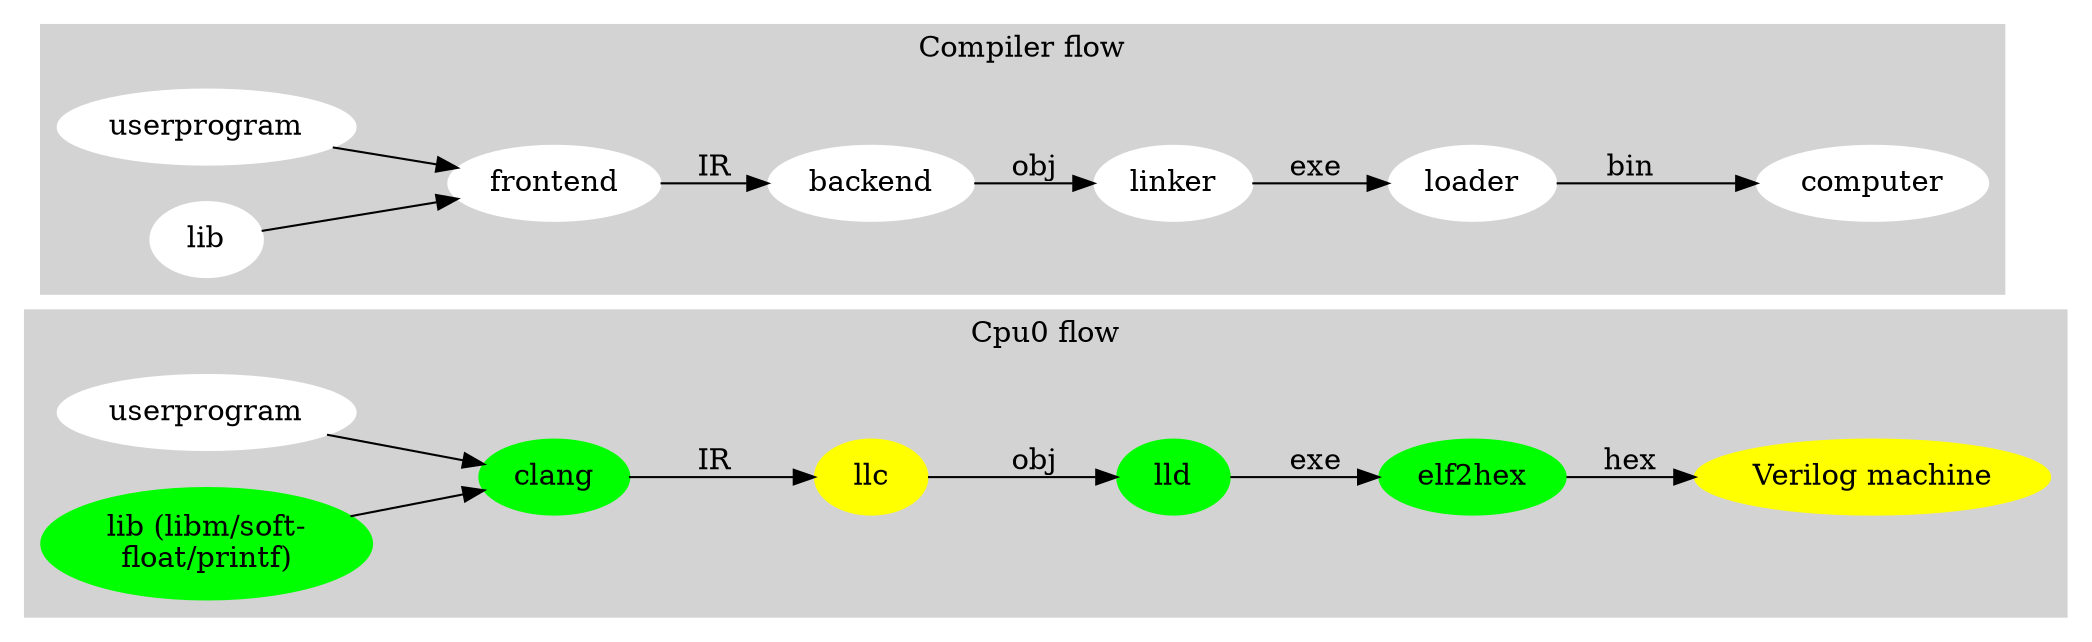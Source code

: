digraph G {

  rankdir=LR;
  subgraph cluster_1 {
    style=filled;
    color=lightgrey;
    label = "Cpu0 flow";
    node [style=filled,color=white]; usercode [label = "userprogram"];
    node [style=filled,color=green]; sflib [label = "lib (libm/soft-\nfloat/printf)"];
    node [style=filled,color=green]; clang;
    node [style=filled,color=yellow]; llc, "Verilog machine";
    node [style=filled,color=green]; lld, elf2hex;
    usercode -> clang;
    sflib -> clang;
    clang -> llc [ label = "IR" ];
    llc -> lld [ label = "obj" ];
    lld -> elf2hex [ label = "exe" ];
    elf2hex -> "Verilog machine" [ label = "hex" ];
  }
  subgraph cluster_0 {
    style=filled;
    label = "Compiler flow";
    node [style=filled,color=white]; userprogram, lib, frontend, backend, linker, loader, computer; 
      userprogram -> frontend;
      lib -> frontend;
      frontend -> backend [ label = "IR" ];
      backend -> linker [ label = "obj" ];
      linker -> loader [ label = "exe" ];
      loader -> computer [ label = "bin" ];
      color=lightgrey
  }

}
